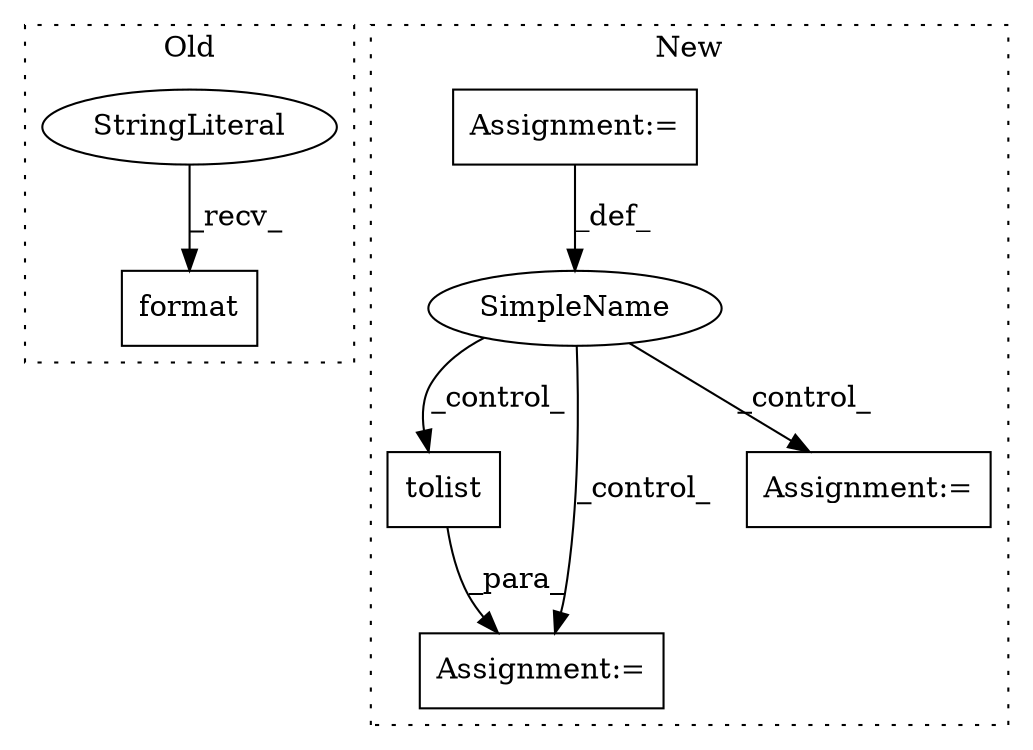 digraph G {
subgraph cluster0 {
1 [label="format" a="32" s="5526,5545" l="7,1" shape="box"];
3 [label="StringLiteral" a="45" s="5490" l="35" shape="ellipse"];
label = "Old";
style="dotted";
}
subgraph cluster1 {
2 [label="tolist" a="32" s="6251" l="8" shape="box"];
4 [label="Assignment:=" a="7" s="6184" l="2" shape="box"];
5 [label="SimpleName" a="42" s="" l="" shape="ellipse"];
6 [label="Assignment:=" a="7" s="5676" l="1" shape="box"];
7 [label="Assignment:=" a="7" s="5500" l="1" shape="box"];
label = "New";
style="dotted";
}
2 -> 4 [label="_para_"];
3 -> 1 [label="_recv_"];
5 -> 6 [label="_control_"];
5 -> 2 [label="_control_"];
5 -> 4 [label="_control_"];
7 -> 5 [label="_def_"];
}